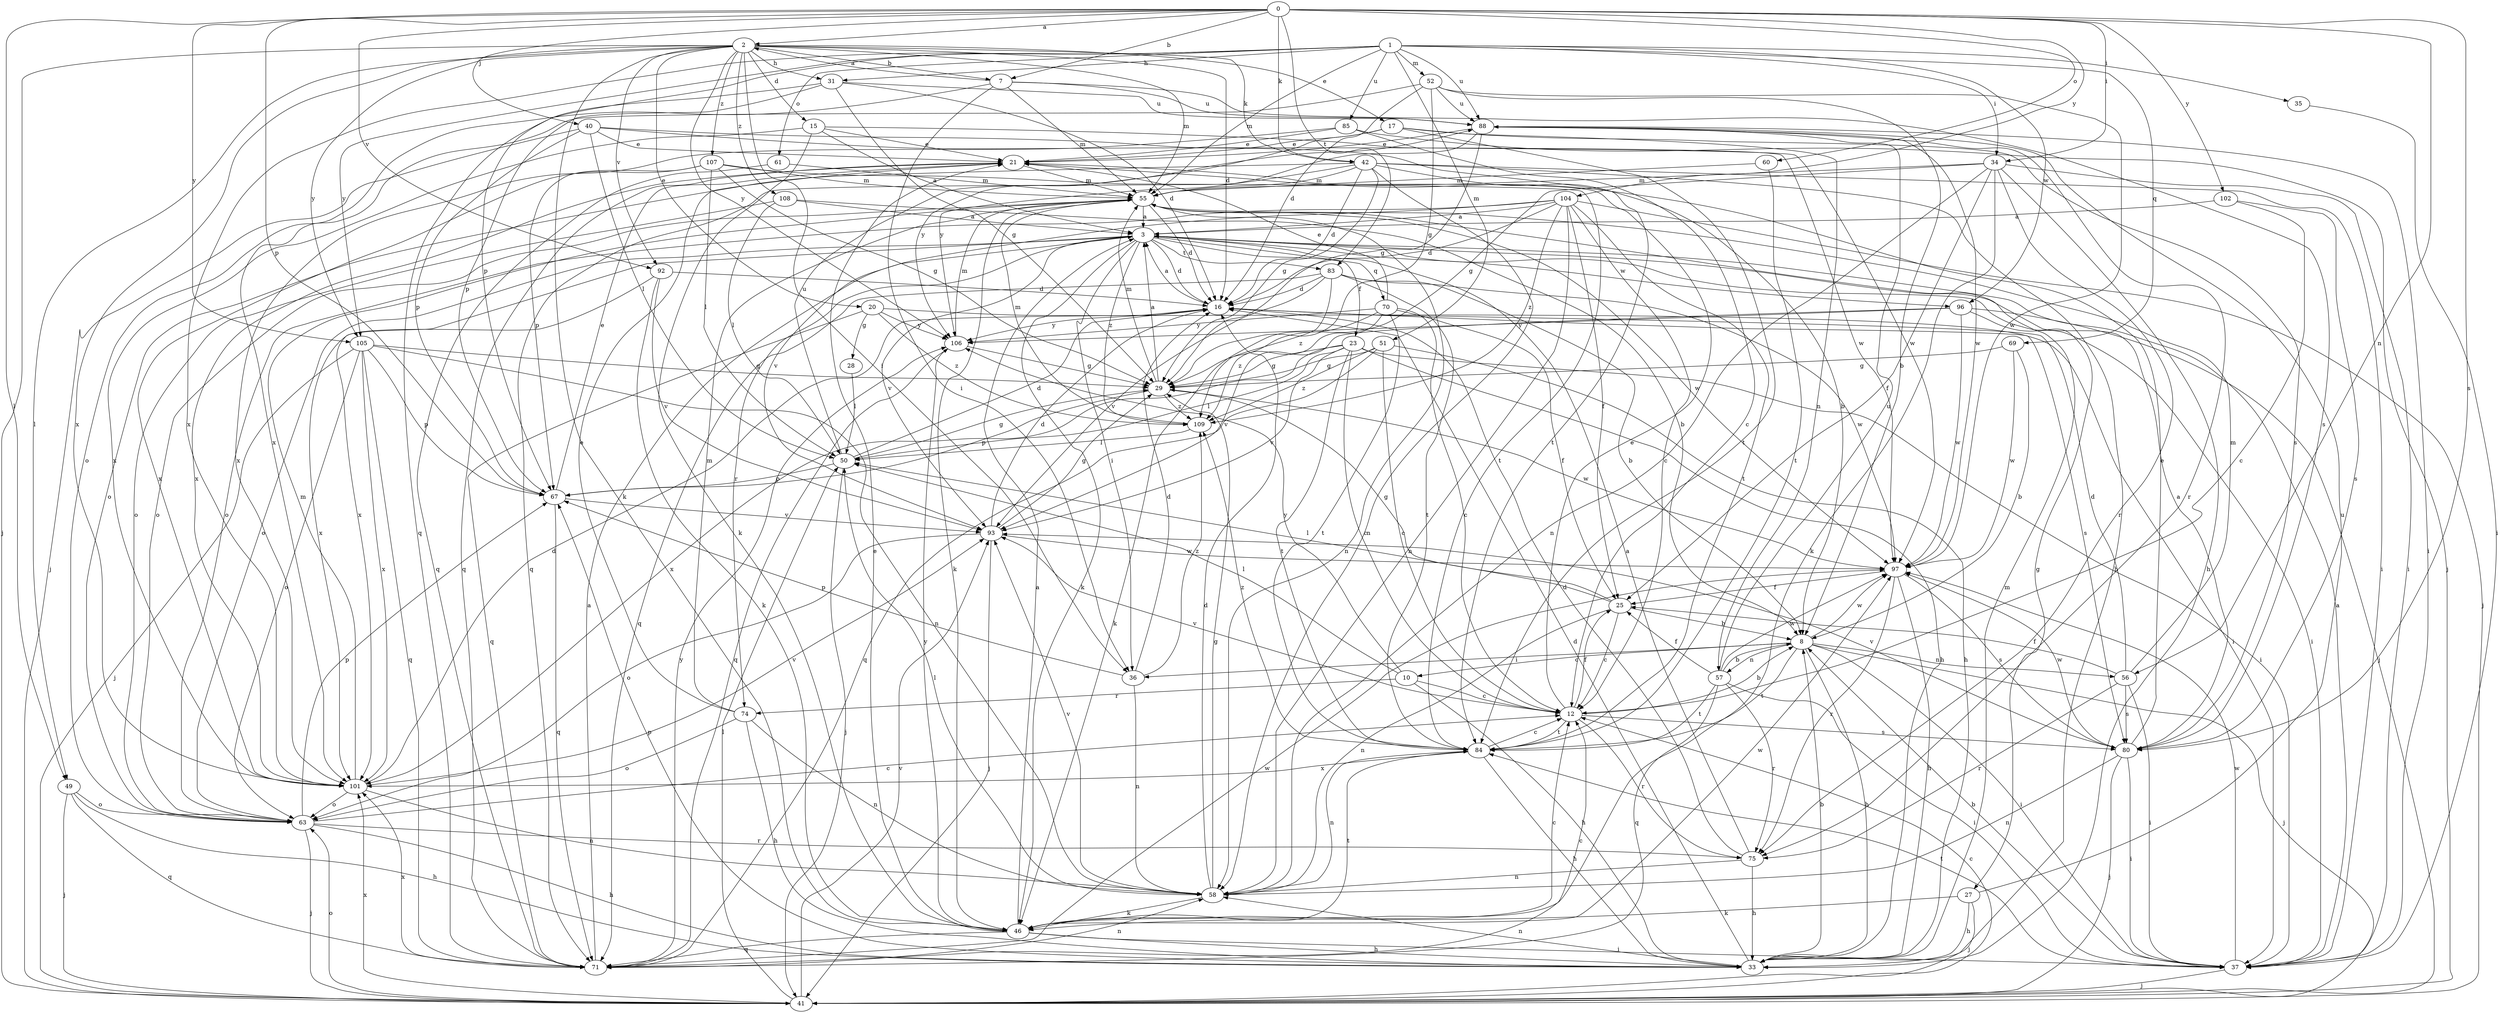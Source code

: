 strict digraph  {
0;
1;
2;
3;
7;
8;
10;
12;
15;
16;
17;
20;
21;
23;
25;
27;
28;
29;
31;
33;
34;
35;
36;
37;
40;
41;
42;
46;
49;
50;
51;
52;
55;
56;
57;
58;
60;
61;
63;
67;
69;
70;
71;
74;
75;
80;
83;
84;
85;
88;
92;
93;
96;
97;
101;
102;
104;
105;
106;
107;
108;
109;
0 -> 2  [label=a];
0 -> 7  [label=b];
0 -> 34  [label=i];
0 -> 40  [label=j];
0 -> 42  [label=k];
0 -> 49  [label=l];
0 -> 56  [label=n];
0 -> 60  [label=o];
0 -> 67  [label=p];
0 -> 80  [label=s];
0 -> 83  [label=t];
0 -> 92  [label=v];
0 -> 102  [label=y];
0 -> 104  [label=y];
0 -> 105  [label=y];
1 -> 31  [label=h];
1 -> 34  [label=i];
1 -> 35  [label=i];
1 -> 51  [label=m];
1 -> 52  [label=m];
1 -> 55  [label=m];
1 -> 61  [label=o];
1 -> 67  [label=p];
1 -> 69  [label=q];
1 -> 85  [label=u];
1 -> 88  [label=u];
1 -> 96  [label=w];
1 -> 101  [label=x];
1 -> 105  [label=y];
2 -> 7  [label=b];
2 -> 15  [label=d];
2 -> 16  [label=d];
2 -> 17  [label=e];
2 -> 20  [label=e];
2 -> 31  [label=h];
2 -> 36  [label=i];
2 -> 41  [label=j];
2 -> 42  [label=k];
2 -> 46  [label=k];
2 -> 49  [label=l];
2 -> 55  [label=m];
2 -> 92  [label=v];
2 -> 101  [label=x];
2 -> 105  [label=y];
2 -> 106  [label=y];
2 -> 107  [label=z];
2 -> 108  [label=z];
3 -> 16  [label=d];
3 -> 23  [label=f];
3 -> 27  [label=g];
3 -> 36  [label=i];
3 -> 46  [label=k];
3 -> 63  [label=o];
3 -> 70  [label=q];
3 -> 74  [label=r];
3 -> 83  [label=t];
3 -> 93  [label=v];
3 -> 96  [label=w];
3 -> 101  [label=x];
3 -> 109  [label=z];
7 -> 2  [label=a];
7 -> 36  [label=i];
7 -> 55  [label=m];
7 -> 63  [label=o];
7 -> 80  [label=s];
7 -> 88  [label=u];
8 -> 10  [label=c];
8 -> 33  [label=h];
8 -> 36  [label=i];
8 -> 37  [label=i];
8 -> 41  [label=j];
8 -> 56  [label=n];
8 -> 57  [label=n];
8 -> 84  [label=t];
8 -> 97  [label=w];
10 -> 12  [label=c];
10 -> 33  [label=h];
10 -> 50  [label=l];
10 -> 74  [label=r];
10 -> 106  [label=y];
12 -> 8  [label=b];
12 -> 21  [label=e];
12 -> 25  [label=f];
12 -> 75  [label=r];
12 -> 80  [label=s];
12 -> 84  [label=t];
12 -> 93  [label=v];
15 -> 3  [label=a];
15 -> 21  [label=e];
15 -> 46  [label=k];
15 -> 97  [label=w];
15 -> 101  [label=x];
16 -> 3  [label=a];
16 -> 80  [label=s];
16 -> 106  [label=y];
17 -> 21  [label=e];
17 -> 57  [label=n];
17 -> 80  [label=s];
17 -> 84  [label=t];
17 -> 106  [label=y];
20 -> 28  [label=g];
20 -> 37  [label=i];
20 -> 71  [label=q];
20 -> 106  [label=y];
20 -> 109  [label=z];
21 -> 55  [label=m];
21 -> 71  [label=q];
21 -> 101  [label=x];
23 -> 12  [label=c];
23 -> 29  [label=g];
23 -> 33  [label=h];
23 -> 37  [label=i];
23 -> 50  [label=l];
23 -> 84  [label=t];
23 -> 93  [label=v];
23 -> 101  [label=x];
25 -> 8  [label=b];
25 -> 12  [label=c];
25 -> 29  [label=g];
25 -> 50  [label=l];
25 -> 58  [label=n];
27 -> 33  [label=h];
27 -> 41  [label=j];
27 -> 46  [label=k];
27 -> 88  [label=u];
28 -> 50  [label=l];
29 -> 3  [label=a];
29 -> 55  [label=m];
29 -> 67  [label=p];
29 -> 97  [label=w];
29 -> 109  [label=z];
31 -> 16  [label=d];
31 -> 29  [label=g];
31 -> 67  [label=p];
31 -> 71  [label=q];
31 -> 88  [label=u];
33 -> 8  [label=b];
33 -> 16  [label=d];
33 -> 55  [label=m];
33 -> 58  [label=n];
33 -> 67  [label=p];
34 -> 25  [label=f];
34 -> 29  [label=g];
34 -> 33  [label=h];
34 -> 37  [label=i];
34 -> 46  [label=k];
34 -> 55  [label=m];
34 -> 58  [label=n];
34 -> 75  [label=r];
35 -> 37  [label=i];
36 -> 16  [label=d];
36 -> 58  [label=n];
36 -> 67  [label=p];
36 -> 109  [label=z];
37 -> 3  [label=a];
37 -> 8  [label=b];
37 -> 41  [label=j];
37 -> 84  [label=t];
37 -> 97  [label=w];
40 -> 21  [label=e];
40 -> 41  [label=j];
40 -> 50  [label=l];
40 -> 67  [label=p];
40 -> 84  [label=t];
40 -> 97  [label=w];
41 -> 12  [label=c];
41 -> 50  [label=l];
41 -> 63  [label=o];
41 -> 93  [label=v];
41 -> 101  [label=x];
42 -> 8  [label=b];
42 -> 16  [label=d];
42 -> 29  [label=g];
42 -> 33  [label=h];
42 -> 37  [label=i];
42 -> 55  [label=m];
42 -> 58  [label=n];
42 -> 63  [label=o];
42 -> 71  [label=q];
46 -> 3  [label=a];
46 -> 12  [label=c];
46 -> 21  [label=e];
46 -> 33  [label=h];
46 -> 37  [label=i];
46 -> 71  [label=q];
46 -> 84  [label=t];
46 -> 97  [label=w];
46 -> 106  [label=y];
49 -> 33  [label=h];
49 -> 41  [label=j];
49 -> 63  [label=o];
49 -> 71  [label=q];
50 -> 16  [label=d];
50 -> 29  [label=g];
50 -> 41  [label=j];
50 -> 67  [label=p];
50 -> 88  [label=u];
51 -> 12  [label=c];
51 -> 29  [label=g];
51 -> 33  [label=h];
51 -> 71  [label=q];
51 -> 109  [label=z];
52 -> 8  [label=b];
52 -> 16  [label=d];
52 -> 29  [label=g];
52 -> 88  [label=u];
52 -> 97  [label=w];
52 -> 101  [label=x];
55 -> 3  [label=a];
55 -> 16  [label=d];
55 -> 46  [label=k];
55 -> 58  [label=n];
55 -> 63  [label=o];
55 -> 97  [label=w];
56 -> 16  [label=d];
56 -> 25  [label=f];
56 -> 37  [label=i];
56 -> 55  [label=m];
56 -> 75  [label=r];
56 -> 80  [label=s];
57 -> 8  [label=b];
57 -> 25  [label=f];
57 -> 37  [label=i];
57 -> 71  [label=q];
57 -> 75  [label=r];
57 -> 84  [label=t];
57 -> 88  [label=u];
57 -> 97  [label=w];
58 -> 16  [label=d];
58 -> 29  [label=g];
58 -> 46  [label=k];
58 -> 50  [label=l];
58 -> 93  [label=v];
60 -> 55  [label=m];
60 -> 84  [label=t];
61 -> 55  [label=m];
61 -> 71  [label=q];
63 -> 12  [label=c];
63 -> 33  [label=h];
63 -> 41  [label=j];
63 -> 67  [label=p];
63 -> 75  [label=r];
67 -> 21  [label=e];
67 -> 71  [label=q];
67 -> 93  [label=v];
69 -> 8  [label=b];
69 -> 29  [label=g];
69 -> 97  [label=w];
70 -> 12  [label=c];
70 -> 21  [label=e];
70 -> 25  [label=f];
70 -> 46  [label=k];
70 -> 84  [label=t];
70 -> 106  [label=y];
70 -> 109  [label=z];
71 -> 3  [label=a];
71 -> 12  [label=c];
71 -> 58  [label=n];
71 -> 97  [label=w];
71 -> 101  [label=x];
71 -> 106  [label=y];
74 -> 21  [label=e];
74 -> 33  [label=h];
74 -> 55  [label=m];
74 -> 58  [label=n];
74 -> 63  [label=o];
75 -> 3  [label=a];
75 -> 16  [label=d];
75 -> 33  [label=h];
75 -> 58  [label=n];
80 -> 3  [label=a];
80 -> 21  [label=e];
80 -> 37  [label=i];
80 -> 41  [label=j];
80 -> 58  [label=n];
80 -> 93  [label=v];
80 -> 97  [label=w];
83 -> 8  [label=b];
83 -> 16  [label=d];
83 -> 71  [label=q];
83 -> 84  [label=t];
83 -> 93  [label=v];
83 -> 97  [label=w];
83 -> 109  [label=z];
84 -> 12  [label=c];
84 -> 33  [label=h];
84 -> 58  [label=n];
84 -> 101  [label=x];
84 -> 109  [label=z];
85 -> 12  [label=c];
85 -> 21  [label=e];
85 -> 41  [label=j];
85 -> 101  [label=x];
88 -> 21  [label=e];
88 -> 29  [label=g];
88 -> 37  [label=i];
88 -> 75  [label=r];
88 -> 97  [label=w];
88 -> 106  [label=y];
92 -> 16  [label=d];
92 -> 46  [label=k];
92 -> 93  [label=v];
92 -> 101  [label=x];
93 -> 16  [label=d];
93 -> 29  [label=g];
93 -> 41  [label=j];
93 -> 63  [label=o];
93 -> 97  [label=w];
96 -> 37  [label=i];
96 -> 41  [label=j];
96 -> 93  [label=v];
96 -> 97  [label=w];
96 -> 106  [label=y];
97 -> 25  [label=f];
97 -> 33  [label=h];
97 -> 75  [label=r];
97 -> 80  [label=s];
101 -> 16  [label=d];
101 -> 55  [label=m];
101 -> 58  [label=n];
101 -> 63  [label=o];
101 -> 93  [label=v];
102 -> 3  [label=a];
102 -> 12  [label=c];
102 -> 80  [label=s];
104 -> 3  [label=a];
104 -> 12  [label=c];
104 -> 16  [label=d];
104 -> 25  [label=f];
104 -> 41  [label=j];
104 -> 58  [label=n];
104 -> 63  [label=o];
104 -> 84  [label=t];
104 -> 93  [label=v];
104 -> 109  [label=z];
105 -> 29  [label=g];
105 -> 41  [label=j];
105 -> 58  [label=n];
105 -> 63  [label=o];
105 -> 67  [label=p];
105 -> 71  [label=q];
105 -> 101  [label=x];
106 -> 29  [label=g];
106 -> 55  [label=m];
106 -> 71  [label=q];
107 -> 29  [label=g];
107 -> 50  [label=l];
107 -> 55  [label=m];
107 -> 67  [label=p];
107 -> 84  [label=t];
107 -> 101  [label=x];
108 -> 3  [label=a];
108 -> 8  [label=b];
108 -> 50  [label=l];
108 -> 63  [label=o];
109 -> 50  [label=l];
109 -> 55  [label=m];
}
